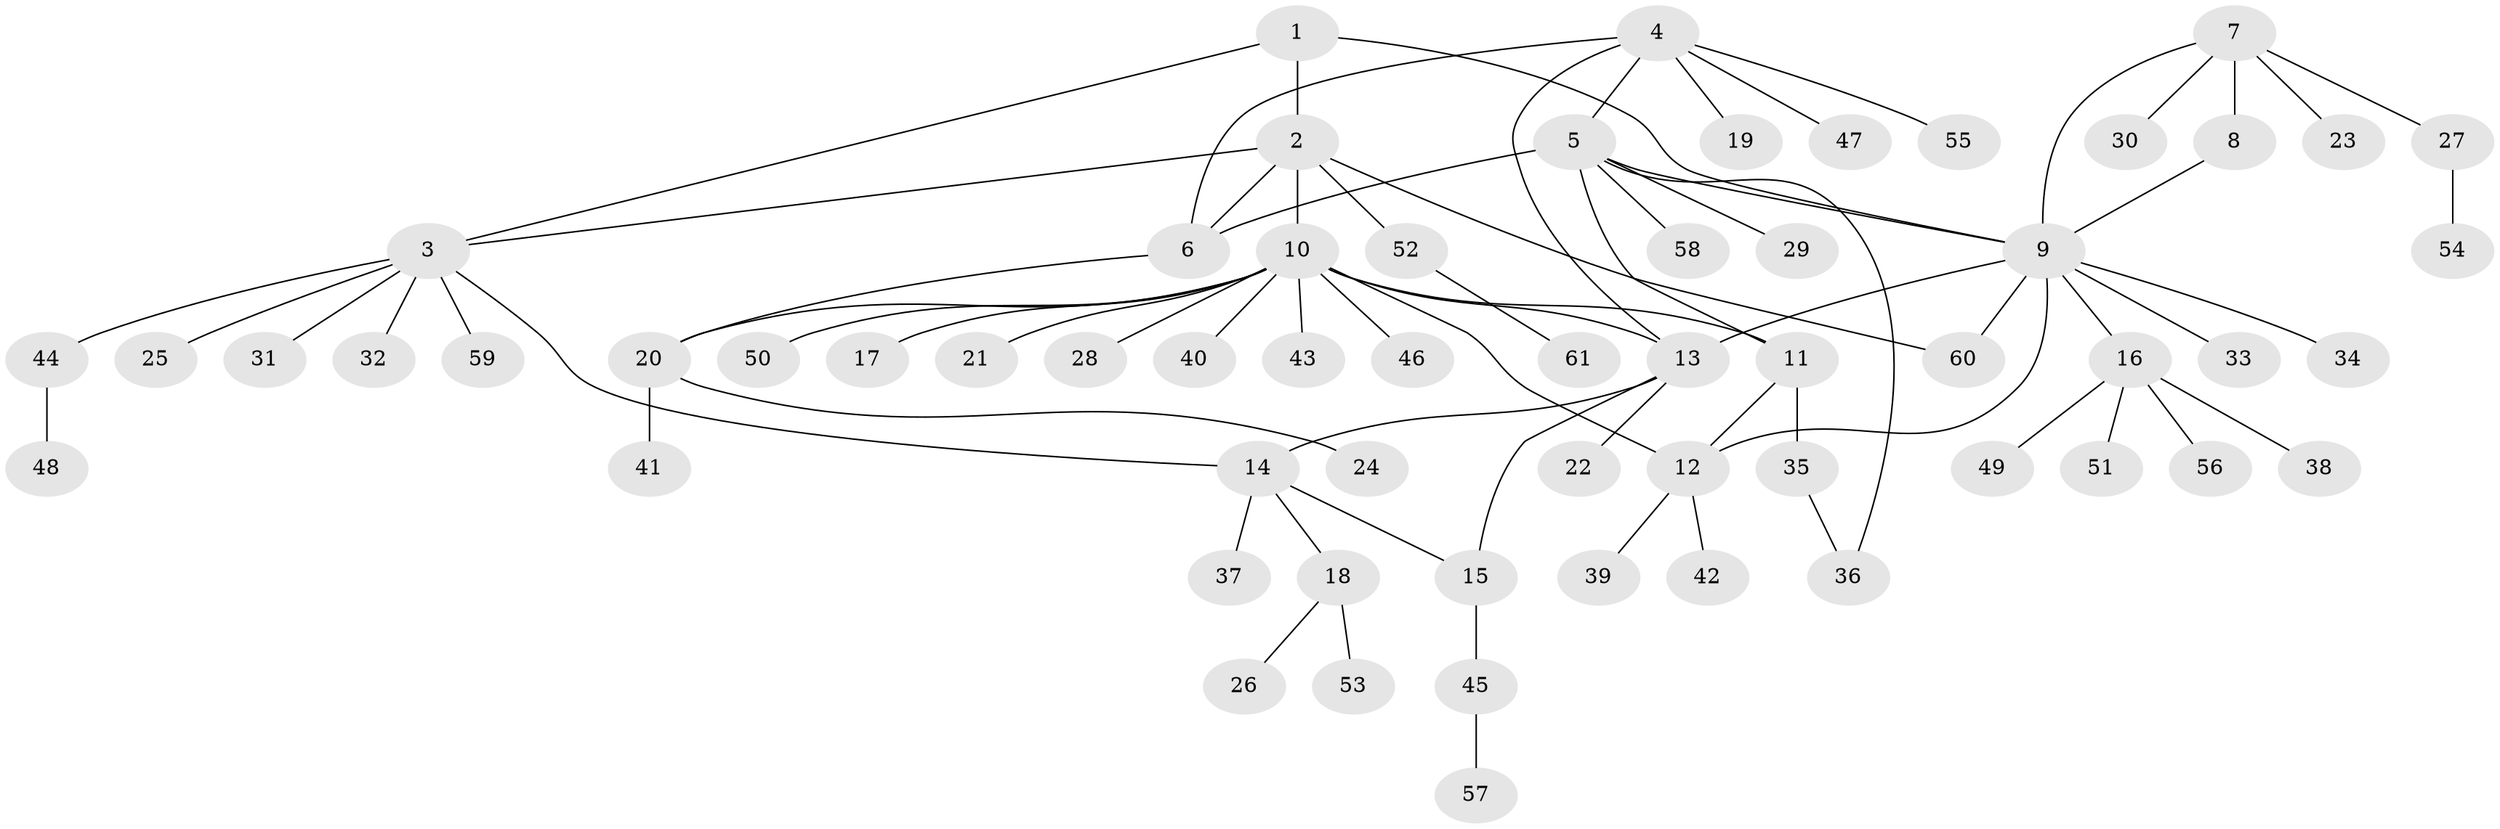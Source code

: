 // coarse degree distribution, {7: 0.08333333333333333, 4: 0.08333333333333333, 1: 0.6666666666666666, 3: 0.08333333333333333, 2: 0.041666666666666664, 6: 0.041666666666666664}
// Generated by graph-tools (version 1.1) at 2025/58/03/04/25 21:58:02]
// undirected, 61 vertices, 74 edges
graph export_dot {
graph [start="1"]
  node [color=gray90,style=filled];
  1;
  2;
  3;
  4;
  5;
  6;
  7;
  8;
  9;
  10;
  11;
  12;
  13;
  14;
  15;
  16;
  17;
  18;
  19;
  20;
  21;
  22;
  23;
  24;
  25;
  26;
  27;
  28;
  29;
  30;
  31;
  32;
  33;
  34;
  35;
  36;
  37;
  38;
  39;
  40;
  41;
  42;
  43;
  44;
  45;
  46;
  47;
  48;
  49;
  50;
  51;
  52;
  53;
  54;
  55;
  56;
  57;
  58;
  59;
  60;
  61;
  1 -- 2;
  1 -- 3;
  1 -- 9;
  2 -- 3;
  2 -- 6;
  2 -- 10;
  2 -- 52;
  2 -- 60;
  3 -- 14;
  3 -- 25;
  3 -- 31;
  3 -- 32;
  3 -- 44;
  3 -- 59;
  4 -- 5;
  4 -- 6;
  4 -- 13;
  4 -- 19;
  4 -- 47;
  4 -- 55;
  5 -- 6;
  5 -- 9;
  5 -- 11;
  5 -- 29;
  5 -- 36;
  5 -- 58;
  6 -- 20;
  7 -- 8;
  7 -- 9;
  7 -- 23;
  7 -- 27;
  7 -- 30;
  8 -- 9;
  9 -- 12;
  9 -- 13;
  9 -- 16;
  9 -- 33;
  9 -- 34;
  9 -- 60;
  10 -- 11;
  10 -- 12;
  10 -- 13;
  10 -- 17;
  10 -- 20;
  10 -- 21;
  10 -- 28;
  10 -- 40;
  10 -- 43;
  10 -- 46;
  10 -- 50;
  11 -- 12;
  11 -- 35;
  12 -- 39;
  12 -- 42;
  13 -- 14;
  13 -- 15;
  13 -- 22;
  14 -- 15;
  14 -- 18;
  14 -- 37;
  15 -- 45;
  16 -- 38;
  16 -- 49;
  16 -- 51;
  16 -- 56;
  18 -- 26;
  18 -- 53;
  20 -- 24;
  20 -- 41;
  27 -- 54;
  35 -- 36;
  44 -- 48;
  45 -- 57;
  52 -- 61;
}
